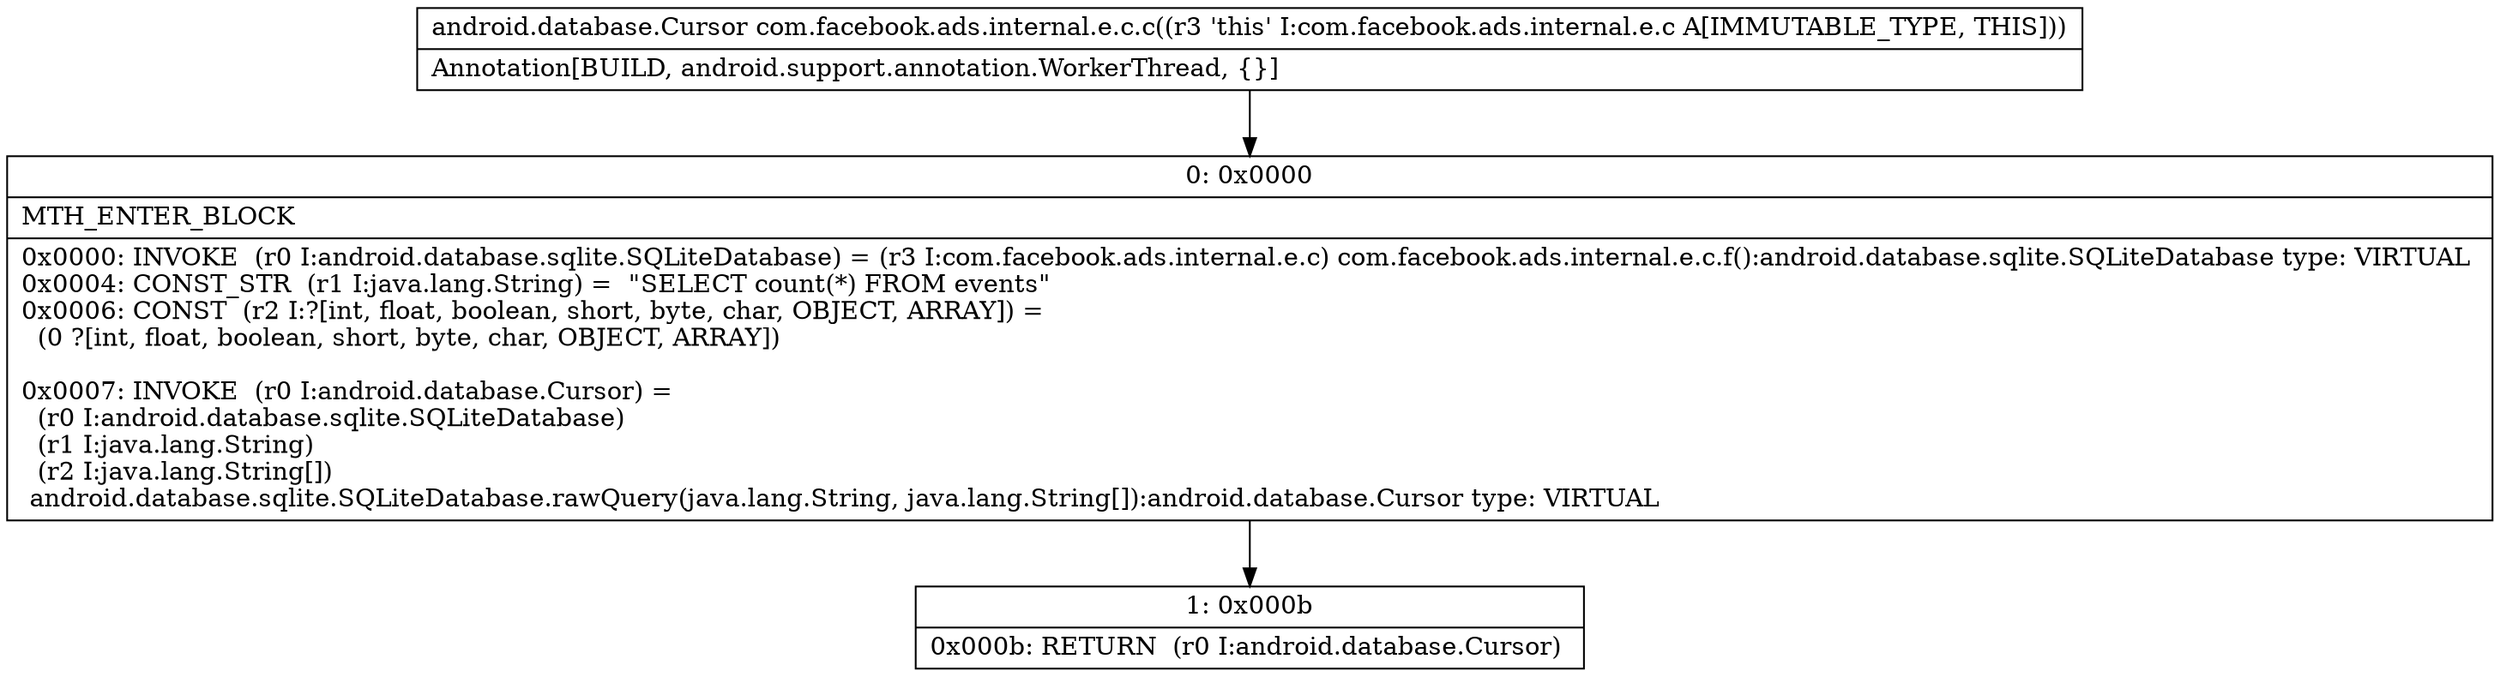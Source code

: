digraph "CFG forcom.facebook.ads.internal.e.c.c()Landroid\/database\/Cursor;" {
Node_0 [shape=record,label="{0\:\ 0x0000|MTH_ENTER_BLOCK\l|0x0000: INVOKE  (r0 I:android.database.sqlite.SQLiteDatabase) = (r3 I:com.facebook.ads.internal.e.c) com.facebook.ads.internal.e.c.f():android.database.sqlite.SQLiteDatabase type: VIRTUAL \l0x0004: CONST_STR  (r1 I:java.lang.String) =  \"SELECT count(*) FROM events\" \l0x0006: CONST  (r2 I:?[int, float, boolean, short, byte, char, OBJECT, ARRAY]) = \l  (0 ?[int, float, boolean, short, byte, char, OBJECT, ARRAY])\l \l0x0007: INVOKE  (r0 I:android.database.Cursor) = \l  (r0 I:android.database.sqlite.SQLiteDatabase)\l  (r1 I:java.lang.String)\l  (r2 I:java.lang.String[])\l android.database.sqlite.SQLiteDatabase.rawQuery(java.lang.String, java.lang.String[]):android.database.Cursor type: VIRTUAL \l}"];
Node_1 [shape=record,label="{1\:\ 0x000b|0x000b: RETURN  (r0 I:android.database.Cursor) \l}"];
MethodNode[shape=record,label="{android.database.Cursor com.facebook.ads.internal.e.c.c((r3 'this' I:com.facebook.ads.internal.e.c A[IMMUTABLE_TYPE, THIS]))  | Annotation[BUILD, android.support.annotation.WorkerThread, \{\}]\l}"];
MethodNode -> Node_0;
Node_0 -> Node_1;
}

